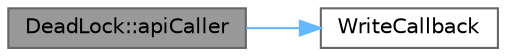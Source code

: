 digraph "DeadLock::apiCaller"
{
 // INTERACTIVE_SVG=YES
 // LATEX_PDF_SIZE
  bgcolor="transparent";
  edge [fontname=Helvetica,fontsize=10,labelfontname=Helvetica,labelfontsize=10];
  node [fontname=Helvetica,fontsize=10,shape=box,height=0.2,width=0.4];
  rankdir="LR";
  Node1 [id="Node000001",label="DeadLock::apiCaller",height=0.2,width=0.4,color="gray40", fillcolor="grey60", style="filled", fontcolor="black",tooltip="Perform an HTTP Get request to the given URL Using cURL."];
  Node1 -> Node2 [id="edge1_Node000001_Node000002",color="steelblue1",style="solid",tooltip=" "];
  Node2 [id="Node000002",label="WriteCallback",height=0.2,width=0.4,color="grey40", fillcolor="white", style="filled",URL="$deadlock_8cpp.html#a738e909b86aef979594ff1039a6c2dd7",tooltip=" "];
}

